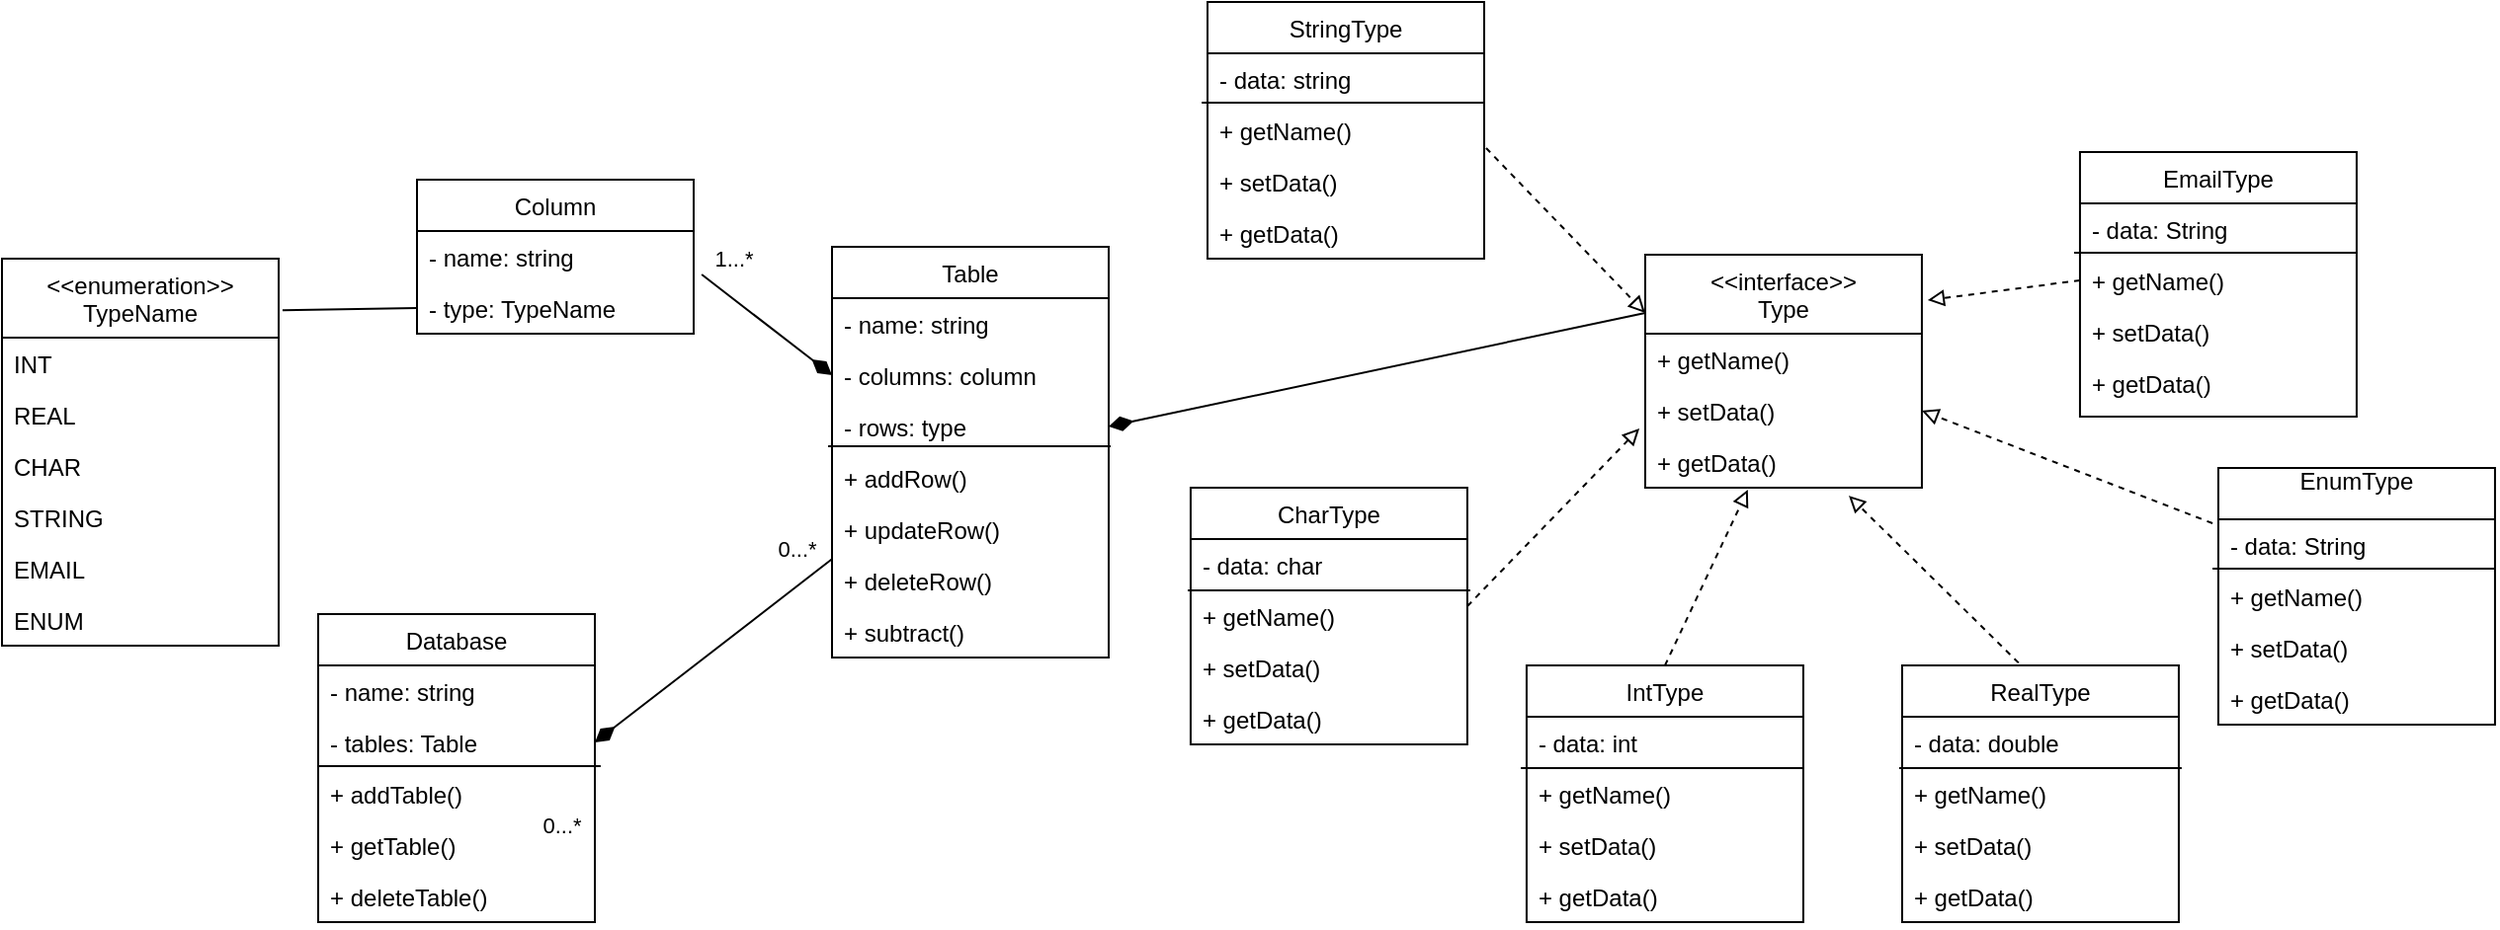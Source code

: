 <mxfile version="13.9.9" type="device"><diagram id="cUUYN8KEluXMO7xgLWK1" name="Page-1"><mxGraphModel dx="946" dy="1815" grid="1" gridSize="10" guides="1" tooltips="1" connect="1" arrows="1" fold="1" page="1" pageScale="1" pageWidth="827" pageHeight="1169" math="0" shadow="0"><root><mxCell id="0"/><mxCell id="1" parent="0"/><mxCell id="34" value="RealType" style="swimlane;fontStyle=0;childLayout=stackLayout;horizontal=1;startSize=26;fillColor=none;horizontalStack=0;resizeParent=1;resizeParentMax=0;resizeLast=0;collapsible=1;marginBottom=0;" parent="1" vertex="1"><mxGeometry x="1031.47" y="146" width="140" height="130" as="geometry"/></mxCell><mxCell id="95" value="- data: double " style="text;strokeColor=none;fillColor=none;align=left;verticalAlign=top;spacingLeft=4;spacingRight=4;overflow=hidden;rotatable=0;points=[[0,0.5],[1,0.5]];portConstraint=eastwest;" parent="34" vertex="1"><mxGeometry y="26" width="140" height="26" as="geometry"/></mxCell><mxCell id="120" value="" style="endArrow=none;html=1;strokeWidth=1;exitX=-0.014;exitY=-0.115;exitDx=0;exitDy=0;exitPerimeter=0;entryX=1.007;entryY=-0.115;entryDx=0;entryDy=0;entryPerimeter=0;" parent="34" edge="1"><mxGeometry width="50" height="50" relative="1" as="geometry"><mxPoint x="-1.47" y="52.01" as="sourcePoint"/><mxPoint x="141.47" y="52.01" as="targetPoint"/><Array as="points"><mxPoint x="90.49" y="52"/></Array></mxGeometry></mxCell><mxCell id="35" value="+ getName()" style="text;strokeColor=none;fillColor=none;align=left;verticalAlign=top;spacingLeft=4;spacingRight=4;overflow=hidden;rotatable=0;points=[[0,0.5],[1,0.5]];portConstraint=eastwest;" parent="34" vertex="1"><mxGeometry y="52" width="140" height="26" as="geometry"/></mxCell><mxCell id="36" value="+ setData()" style="text;strokeColor=none;fillColor=none;align=left;verticalAlign=top;spacingLeft=4;spacingRight=4;overflow=hidden;rotatable=0;points=[[0,0.5],[1,0.5]];portConstraint=eastwest;" parent="34" vertex="1"><mxGeometry y="78" width="140" height="26" as="geometry"/></mxCell><mxCell id="37" value="+ getData()" style="text;strokeColor=none;fillColor=none;align=left;verticalAlign=top;spacingLeft=4;spacingRight=4;overflow=hidden;rotatable=0;points=[[0,0.5],[1,0.5]];portConstraint=eastwest;" parent="34" vertex="1"><mxGeometry y="104" width="140" height="26" as="geometry"/></mxCell><mxCell id="30" value="IntType" style="swimlane;fontStyle=0;childLayout=stackLayout;horizontal=1;startSize=26;fillColor=none;horizontalStack=0;resizeParent=1;resizeParentMax=0;resizeLast=0;collapsible=1;marginBottom=0;" parent="1" vertex="1"><mxGeometry x="841.47" y="146" width="140" height="130" as="geometry"><mxRectangle x="240" y="434" width="70" height="26" as="alternateBounds"/></mxGeometry></mxCell><mxCell id="94" value="- data: int" style="text;strokeColor=none;fillColor=none;align=left;verticalAlign=top;spacingLeft=4;spacingRight=4;overflow=hidden;rotatable=0;points=[[0,0.5],[1,0.5]];portConstraint=eastwest;" parent="30" vertex="1"><mxGeometry y="26" width="140" height="26" as="geometry"/></mxCell><mxCell id="121" value="" style="endArrow=none;html=1;strokeWidth=1;exitX=-0.014;exitY=-0.115;exitDx=0;exitDy=0;exitPerimeter=0;entryX=1.007;entryY=-0.115;entryDx=0;entryDy=0;entryPerimeter=0;" parent="30" edge="1"><mxGeometry width="50" height="50" relative="1" as="geometry"><mxPoint x="-2.94" y="52.01" as="sourcePoint"/><mxPoint x="140" y="52.01" as="targetPoint"/><Array as="points"><mxPoint x="89.02" y="52"/></Array></mxGeometry></mxCell><mxCell id="31" value="+ getName()" style="text;strokeColor=none;fillColor=none;align=left;verticalAlign=top;spacingLeft=4;spacingRight=4;overflow=hidden;rotatable=0;points=[[0,0.5],[1,0.5]];portConstraint=eastwest;" parent="30" vertex="1"><mxGeometry y="52" width="140" height="26" as="geometry"/></mxCell><mxCell id="32" value="+ setData()" style="text;strokeColor=none;fillColor=none;align=left;verticalAlign=top;spacingLeft=4;spacingRight=4;overflow=hidden;rotatable=0;points=[[0,0.5],[1,0.5]];portConstraint=eastwest;" parent="30" vertex="1"><mxGeometry y="78" width="140" height="26" as="geometry"/></mxCell><mxCell id="33" value="+ getData()" style="text;strokeColor=none;fillColor=none;align=left;verticalAlign=top;spacingLeft=4;spacingRight=4;overflow=hidden;rotatable=0;points=[[0,0.5],[1,0.5]];portConstraint=eastwest;" parent="30" vertex="1"><mxGeometry y="104" width="140" height="26" as="geometry"/></mxCell><mxCell id="23" value="CharType" style="swimlane;fontStyle=0;childLayout=stackLayout;horizontal=1;startSize=26;fillColor=none;horizontalStack=0;resizeParent=1;resizeParentMax=0;resizeLast=0;collapsible=1;marginBottom=0;" parent="1" vertex="1"><mxGeometry x="671.47" y="56" width="140" height="130" as="geometry"/></mxCell><mxCell id="93" value="- data: char " style="text;strokeColor=none;fillColor=none;align=left;verticalAlign=top;spacingLeft=4;spacingRight=4;overflow=hidden;rotatable=0;points=[[0,0.5],[1,0.5]];portConstraint=eastwest;" parent="23" vertex="1"><mxGeometry y="26" width="140" height="26" as="geometry"/></mxCell><mxCell id="117" value="" style="endArrow=none;html=1;strokeWidth=1;exitX=-0.014;exitY=-0.115;exitDx=0;exitDy=0;exitPerimeter=0;entryX=1.007;entryY=-0.115;entryDx=0;entryDy=0;entryPerimeter=0;" parent="23" edge="1"><mxGeometry width="50" height="50" relative="1" as="geometry"><mxPoint x="-1.47" y="52.01" as="sourcePoint"/><mxPoint x="141.47" y="52.01" as="targetPoint"/><Array as="points"><mxPoint x="90.49" y="52"/></Array></mxGeometry></mxCell><mxCell id="27" value="+ getName()" style="text;strokeColor=none;fillColor=none;align=left;verticalAlign=top;spacingLeft=4;spacingRight=4;overflow=hidden;rotatable=0;points=[[0,0.5],[1,0.5]];portConstraint=eastwest;" parent="23" vertex="1"><mxGeometry y="52" width="140" height="26" as="geometry"/></mxCell><mxCell id="29" value="+ setData()" style="text;strokeColor=none;fillColor=none;align=left;verticalAlign=top;spacingLeft=4;spacingRight=4;overflow=hidden;rotatable=0;points=[[0,0.5],[1,0.5]];portConstraint=eastwest;" parent="23" vertex="1"><mxGeometry y="78" width="140" height="26" as="geometry"/></mxCell><mxCell id="28" value="+ getData()" style="text;strokeColor=none;fillColor=none;align=left;verticalAlign=top;spacingLeft=4;spacingRight=4;overflow=hidden;rotatable=0;points=[[0,0.5],[1,0.5]];portConstraint=eastwest;" parent="23" vertex="1"><mxGeometry y="104" width="140" height="26" as="geometry"/></mxCell><mxCell id="46" value="StringType" style="swimlane;fontStyle=0;childLayout=stackLayout;horizontal=1;startSize=26;fillColor=none;horizontalStack=0;resizeParent=1;resizeParentMax=0;resizeLast=0;collapsible=1;marginBottom=0;" parent="1" vertex="1"><mxGeometry x="680" y="-190" width="140" height="130" as="geometry"/></mxCell><mxCell id="92" value="- data: string " style="text;strokeColor=none;fillColor=none;align=left;verticalAlign=top;spacingLeft=4;spacingRight=4;overflow=hidden;rotatable=0;points=[[0,0.5],[1,0.5]];portConstraint=eastwest;" parent="46" vertex="1"><mxGeometry y="26" width="140" height="26" as="geometry"/></mxCell><mxCell id="116" value="" style="endArrow=none;html=1;strokeWidth=1;exitX=-0.014;exitY=-0.115;exitDx=0;exitDy=0;exitPerimeter=0;entryX=1.007;entryY=-0.115;entryDx=0;entryDy=0;entryPerimeter=0;" parent="46" edge="1"><mxGeometry width="50" height="50" relative="1" as="geometry"><mxPoint x="-2.94" y="51.01" as="sourcePoint"/><mxPoint x="140" y="51.01" as="targetPoint"/><Array as="points"><mxPoint x="49.02" y="51"/><mxPoint x="69.02" y="51"/><mxPoint x="89.02" y="51"/><mxPoint x="127.06" y="51"/></Array></mxGeometry></mxCell><mxCell id="47" value="+ getName()" style="text;strokeColor=none;fillColor=none;align=left;verticalAlign=top;spacingLeft=4;spacingRight=4;overflow=hidden;rotatable=0;points=[[0,0.5],[1,0.5]];portConstraint=eastwest;" parent="46" vertex="1"><mxGeometry y="52" width="140" height="26" as="geometry"/></mxCell><mxCell id="48" value="+ setData()" style="text;strokeColor=none;fillColor=none;align=left;verticalAlign=top;spacingLeft=4;spacingRight=4;overflow=hidden;rotatable=0;points=[[0,0.5],[1,0.5]];portConstraint=eastwest;" parent="46" vertex="1"><mxGeometry y="78" width="140" height="26" as="geometry"/></mxCell><mxCell id="49" value="+ getData()" style="text;strokeColor=none;fillColor=none;align=left;verticalAlign=top;spacingLeft=4;spacingRight=4;overflow=hidden;rotatable=0;points=[[0,0.5],[1,0.5]];portConstraint=eastwest;" parent="46" vertex="1"><mxGeometry y="104" width="140" height="26" as="geometry"/></mxCell><mxCell id="18" value="&lt;&lt;interface&gt;&gt;&#10;Type" style="swimlane;fontStyle=0;childLayout=stackLayout;horizontal=1;startSize=40;fillColor=none;horizontalStack=0;resizeParent=1;resizeParentMax=0;resizeLast=0;collapsible=1;marginBottom=0;" parent="1" vertex="1"><mxGeometry x="901.47" y="-62" width="140" height="118" as="geometry"/></mxCell><mxCell id="19" value="+ getName()" style="text;strokeColor=none;fillColor=none;align=left;verticalAlign=top;spacingLeft=4;spacingRight=4;overflow=hidden;rotatable=0;points=[[0,0.5],[1,0.5]];portConstraint=eastwest;" parent="18" vertex="1"><mxGeometry y="40" width="140" height="26" as="geometry"/></mxCell><mxCell id="20" value="+ setData()" style="text;strokeColor=none;fillColor=none;align=left;verticalAlign=top;spacingLeft=4;spacingRight=4;overflow=hidden;rotatable=0;points=[[0,0.5],[1,0.5]];portConstraint=eastwest;" parent="18" vertex="1"><mxGeometry y="66" width="140" height="26" as="geometry"/></mxCell><mxCell id="21" value="+ getData()" style="text;strokeColor=none;fillColor=none;align=left;verticalAlign=top;spacingLeft=4;spacingRight=4;overflow=hidden;rotatable=0;points=[[0,0.5],[1,0.5]];portConstraint=eastwest;" parent="18" vertex="1"><mxGeometry y="92" width="140" height="26" as="geometry"/></mxCell><mxCell id="50" value="" style="endArrow=block;html=1;entryX=-0.021;entryY=-0.154;entryDx=0;entryDy=0;entryPerimeter=0;endFill=0;dashed=1;" parent="1" target="21" edge="1"><mxGeometry width="50" height="50" relative="1" as="geometry"><mxPoint x="811.47" y="116" as="sourcePoint"/><mxPoint x="861.47" y="66" as="targetPoint"/></mxGeometry></mxCell><mxCell id="51" value="" style="endArrow=block;html=1;entryX=0;entryY=0.25;entryDx=0;entryDy=0;endFill=0;dashed=1;exitX=1.007;exitY=0.846;exitDx=0;exitDy=0;exitPerimeter=0;" parent="1" source="47" target="18" edge="1"><mxGeometry width="50" height="50" relative="1" as="geometry"><mxPoint x="821.47" y="126" as="sourcePoint"/><mxPoint x="908.53" y="35.996" as="targetPoint"/></mxGeometry></mxCell><mxCell id="52" value="" style="endArrow=block;html=1;entryX=0.371;entryY=1.038;entryDx=0;entryDy=0;entryPerimeter=0;endFill=0;dashed=1;exitX=0.5;exitY=0;exitDx=0;exitDy=0;" parent="1" source="30" target="21" edge="1"><mxGeometry width="50" height="50" relative="1" as="geometry"><mxPoint x="831.47" y="136" as="sourcePoint"/><mxPoint x="918.53" y="45.996" as="targetPoint"/></mxGeometry></mxCell><mxCell id="53" value="" style="endArrow=block;html=1;entryX=0.736;entryY=1.154;entryDx=0;entryDy=0;entryPerimeter=0;endFill=0;dashed=1;exitX=0.421;exitY=-0.01;exitDx=0;exitDy=0;exitPerimeter=0;" parent="1" source="34" target="21" edge="1"><mxGeometry width="50" height="50" relative="1" as="geometry"><mxPoint x="841.47" y="146" as="sourcePoint"/><mxPoint x="928.53" y="55.996" as="targetPoint"/></mxGeometry></mxCell><mxCell id="54" value="" style="endArrow=block;html=1;entryX=1;entryY=0.5;entryDx=0;entryDy=0;endFill=0;dashed=1;exitX=-0.021;exitY=0.077;exitDx=0;exitDy=0;exitPerimeter=0;" parent="1" source="96" target="20" edge="1"><mxGeometry width="50" height="50" relative="1" as="geometry"><mxPoint x="851.47" y="156" as="sourcePoint"/><mxPoint x="938.53" y="65.996" as="targetPoint"/></mxGeometry></mxCell><mxCell id="55" value="" style="endArrow=block;html=1;entryX=1.021;entryY=0.195;entryDx=0;entryDy=0;entryPerimeter=0;endFill=0;dashed=1;exitX=0;exitY=0.5;exitDx=0;exitDy=0;" parent="1" source="43" target="18" edge="1"><mxGeometry width="50" height="50" relative="1" as="geometry"><mxPoint x="861.47" y="166" as="sourcePoint"/><mxPoint x="948.53" y="75.996" as="targetPoint"/></mxGeometry></mxCell><mxCell id="42" value="EmailType" style="swimlane;fontStyle=0;childLayout=stackLayout;horizontal=1;startSize=26;fillColor=none;horizontalStack=0;resizeParent=1;resizeParentMax=0;resizeLast=0;collapsible=1;marginBottom=0;" parent="1" vertex="1"><mxGeometry x="1121.47" y="-114" width="140" height="134" as="geometry"/></mxCell><mxCell id="97" value="- data: String" style="text;strokeColor=none;fillColor=none;align=left;verticalAlign=top;spacingLeft=4;spacingRight=4;overflow=hidden;rotatable=0;points=[[0,0.5],[1,0.5]];portConstraint=eastwest;" parent="42" vertex="1"><mxGeometry y="26" width="140" height="26" as="geometry"/></mxCell><mxCell id="119" value="" style="endArrow=none;html=1;strokeWidth=1;exitX=-0.014;exitY=-0.115;exitDx=0;exitDy=0;exitPerimeter=0;entryX=1.007;entryY=-0.115;entryDx=0;entryDy=0;entryPerimeter=0;" parent="42" edge="1"><mxGeometry width="50" height="50" relative="1" as="geometry"><mxPoint x="-2.94" y="51.01" as="sourcePoint"/><mxPoint x="140" y="51.01" as="targetPoint"/><Array as="points"><mxPoint x="89.02" y="51"/></Array></mxGeometry></mxCell><mxCell id="43" value="+ getName()" style="text;strokeColor=none;fillColor=none;align=left;verticalAlign=top;spacingLeft=4;spacingRight=4;overflow=hidden;rotatable=0;points=[[0,0.5],[1,0.5]];portConstraint=eastwest;" parent="42" vertex="1"><mxGeometry y="52" width="140" height="26" as="geometry"/></mxCell><mxCell id="44" value="+ setData()" style="text;strokeColor=none;fillColor=none;align=left;verticalAlign=top;spacingLeft=4;spacingRight=4;overflow=hidden;rotatable=0;points=[[0,0.5],[1,0.5]];portConstraint=eastwest;" parent="42" vertex="1"><mxGeometry y="78" width="140" height="26" as="geometry"/></mxCell><mxCell id="45" value="+ getData()" style="text;strokeColor=none;fillColor=none;align=left;verticalAlign=top;spacingLeft=4;spacingRight=4;overflow=hidden;rotatable=0;points=[[0,0.5],[1,0.5]];portConstraint=eastwest;" parent="42" vertex="1"><mxGeometry y="104" width="140" height="30" as="geometry"/></mxCell><mxCell id="70" value="" style="endArrow=none;html=1;exitX=1.014;exitY=0.133;exitDx=0;exitDy=0;exitPerimeter=0;entryX=0;entryY=0.5;entryDx=0;entryDy=0;" parent="1" source="56" target="67" edge="1"><mxGeometry width="50" height="50" relative="1" as="geometry"><mxPoint x="350" y="200" as="sourcePoint"/><mxPoint x="400" y="150" as="targetPoint"/></mxGeometry></mxCell><mxCell id="87" value="" style="endArrow=none;html=1;entryX=1.029;entryY=-0.154;entryDx=0;entryDy=0;entryPerimeter=0;exitX=0;exitY=0.5;exitDx=0;exitDy=0;endFill=0;startArrow=diamondThin;startFill=1;strokeWidth=1;endSize=7;startSize=10;" parent="1" source="74" target="67" edge="1"><mxGeometry width="50" height="50" relative="1" as="geometry"><mxPoint x="330" y="70" as="sourcePoint"/><mxPoint x="390" y="-50" as="targetPoint"/></mxGeometry></mxCell><mxCell id="103" value="1...*" style="edgeLabel;html=1;align=center;verticalAlign=middle;resizable=0;points=[];" parent="87" vertex="1" connectable="0"><mxGeometry x="0.208" y="4" relative="1" as="geometry"><mxPoint x="-8" y="-31.57" as="offset"/></mxGeometry></mxCell><mxCell id="89" value="" style="endArrow=none;html=1;entryX=0;entryY=0.25;entryDx=0;entryDy=0;exitX=1;exitY=0.5;exitDx=0;exitDy=0;endFill=0;startArrow=diamondThin;startFill=1;strokeWidth=1;endSize=7;startSize=10;" parent="1" source="73" target="18" edge="1"><mxGeometry width="50" height="50" relative="1" as="geometry"><mxPoint x="459.02" y="142.01" as="sourcePoint"/><mxPoint x="320" y="108" as="targetPoint"/></mxGeometry></mxCell><mxCell id="38" value="EnumType&#10;" style="swimlane;fontStyle=0;childLayout=stackLayout;horizontal=1;startSize=26;fillColor=none;horizontalStack=0;resizeParent=1;resizeParentMax=0;resizeLast=0;collapsible=1;marginBottom=0;" parent="1" vertex="1"><mxGeometry x="1191.47" y="46" width="140" height="130" as="geometry"/></mxCell><mxCell id="96" value="- data: String" style="text;strokeColor=none;fillColor=none;align=left;verticalAlign=top;spacingLeft=4;spacingRight=4;overflow=hidden;rotatable=0;points=[[0,0.5],[1,0.5]];portConstraint=eastwest;" parent="38" vertex="1"><mxGeometry y="26" width="140" height="26" as="geometry"/></mxCell><mxCell id="118" value="" style="endArrow=none;html=1;strokeWidth=1;exitX=-0.014;exitY=-0.115;exitDx=0;exitDy=0;exitPerimeter=0;entryX=1.007;entryY=-0.115;entryDx=0;entryDy=0;entryPerimeter=0;" parent="38" edge="1"><mxGeometry width="50" height="50" relative="1" as="geometry"><mxPoint x="-2.94" y="51.01" as="sourcePoint"/><mxPoint x="140" y="51.01" as="targetPoint"/><Array as="points"><mxPoint x="89.02" y="51"/></Array></mxGeometry></mxCell><mxCell id="39" value="+ getName()" style="text;strokeColor=none;fillColor=none;align=left;verticalAlign=top;spacingLeft=4;spacingRight=4;overflow=hidden;rotatable=0;points=[[0,0.5],[1,0.5]];portConstraint=eastwest;" parent="38" vertex="1"><mxGeometry y="52" width="140" height="26" as="geometry"/></mxCell><mxCell id="40" value="+ setData()" style="text;strokeColor=none;fillColor=none;align=left;verticalAlign=top;spacingLeft=4;spacingRight=4;overflow=hidden;rotatable=0;points=[[0,0.5],[1,0.5]];portConstraint=eastwest;" parent="38" vertex="1"><mxGeometry y="78" width="140" height="26" as="geometry"/></mxCell><mxCell id="41" value="+ getData()" style="text;strokeColor=none;fillColor=none;align=left;verticalAlign=top;spacingLeft=4;spacingRight=4;overflow=hidden;rotatable=0;points=[[0,0.5],[1,0.5]];portConstraint=eastwest;" parent="38" vertex="1"><mxGeometry y="104" width="140" height="26" as="geometry"/></mxCell><mxCell id="65" value="Column" style="swimlane;fontStyle=0;childLayout=stackLayout;horizontal=1;startSize=26;fillColor=none;horizontalStack=0;resizeParent=1;resizeParentMax=0;resizeLast=0;collapsible=1;marginBottom=0;" parent="1" vertex="1"><mxGeometry x="280" y="-100" width="140" height="78" as="geometry"/></mxCell><mxCell id="66" value="- name: string" style="text;strokeColor=none;fillColor=none;align=left;verticalAlign=top;spacingLeft=4;spacingRight=4;overflow=hidden;rotatable=0;points=[[0,0.5],[1,0.5]];portConstraint=eastwest;" parent="65" vertex="1"><mxGeometry y="26" width="140" height="26" as="geometry"/></mxCell><mxCell id="67" value="- type: TypeName" style="text;strokeColor=none;fillColor=none;align=left;verticalAlign=top;spacingLeft=4;spacingRight=4;overflow=hidden;rotatable=0;points=[[0,0.5],[1,0.5]];portConstraint=eastwest;" parent="65" vertex="1"><mxGeometry y="52" width="140" height="26" as="geometry"/></mxCell><mxCell id="56" value="&lt;&lt;enumeration&gt;&gt;&#10;TypeName" style="swimlane;fontStyle=0;childLayout=stackLayout;horizontal=1;startSize=40;fillColor=none;horizontalStack=0;resizeParent=1;resizeParentMax=0;resizeLast=0;collapsible=1;marginBottom=0;" parent="1" vertex="1"><mxGeometry x="70" y="-60" width="140" height="196" as="geometry"/></mxCell><mxCell id="58" value="INT" style="text;strokeColor=none;fillColor=none;align=left;verticalAlign=top;spacingLeft=4;spacingRight=4;overflow=hidden;rotatable=0;points=[[0,0.5],[1,0.5]];portConstraint=eastwest;" parent="56" vertex="1"><mxGeometry y="40" width="140" height="26" as="geometry"/></mxCell><mxCell id="59" value="REAL" style="text;strokeColor=none;fillColor=none;align=left;verticalAlign=top;spacingLeft=4;spacingRight=4;overflow=hidden;rotatable=0;points=[[0,0.5],[1,0.5]];portConstraint=eastwest;" parent="56" vertex="1"><mxGeometry y="66" width="140" height="26" as="geometry"/></mxCell><mxCell id="60" value="CHAR" style="text;strokeColor=none;fillColor=none;align=left;verticalAlign=top;spacingLeft=4;spacingRight=4;overflow=hidden;rotatable=0;points=[[0,0.5],[1,0.5]];portConstraint=eastwest;" parent="56" vertex="1"><mxGeometry y="92" width="140" height="26" as="geometry"/></mxCell><mxCell id="62" value="STRING" style="text;strokeColor=none;fillColor=none;align=left;verticalAlign=top;spacingLeft=4;spacingRight=4;overflow=hidden;rotatable=0;points=[[0,0.5],[1,0.5]];portConstraint=eastwest;" parent="56" vertex="1"><mxGeometry y="118" width="140" height="26" as="geometry"/></mxCell><mxCell id="63" value="EMAIL" style="text;strokeColor=none;fillColor=none;align=left;verticalAlign=top;spacingLeft=4;spacingRight=4;overflow=hidden;rotatable=0;points=[[0,0.5],[1,0.5]];portConstraint=eastwest;" parent="56" vertex="1"><mxGeometry y="144" width="140" height="26" as="geometry"/></mxCell><mxCell id="64" value="ENUM" style="text;strokeColor=none;fillColor=none;align=left;verticalAlign=top;spacingLeft=4;spacingRight=4;overflow=hidden;rotatable=0;points=[[0,0.5],[1,0.5]];portConstraint=eastwest;" parent="56" vertex="1"><mxGeometry y="170" width="140" height="26" as="geometry"/></mxCell><mxCell id="71" value="Table" style="swimlane;fontStyle=0;childLayout=stackLayout;horizontal=1;startSize=26;fillColor=none;horizontalStack=0;resizeParent=1;resizeParentMax=0;resizeLast=0;collapsible=1;marginBottom=0;" parent="1" vertex="1"><mxGeometry x="490" y="-66" width="140" height="208" as="geometry"/></mxCell><mxCell id="72" value="- name: string" style="text;strokeColor=none;fillColor=none;align=left;verticalAlign=top;spacingLeft=4;spacingRight=4;overflow=hidden;rotatable=0;points=[[0,0.5],[1,0.5]];portConstraint=eastwest;" parent="71" vertex="1"><mxGeometry y="26" width="140" height="26" as="geometry"/></mxCell><mxCell id="74" value="- columns: column" style="text;strokeColor=none;fillColor=none;align=left;verticalAlign=top;spacingLeft=4;spacingRight=4;overflow=hidden;rotatable=0;points=[[0,0.5],[1,0.5]];portConstraint=eastwest;" parent="71" vertex="1"><mxGeometry y="52" width="140" height="26" as="geometry"/></mxCell><mxCell id="73" value="- rows: type" style="text;strokeColor=none;fillColor=none;align=left;verticalAlign=top;spacingLeft=4;spacingRight=4;overflow=hidden;rotatable=0;points=[[0,0.5],[1,0.5]];portConstraint=eastwest;" parent="71" vertex="1"><mxGeometry y="78" width="140" height="26" as="geometry"/></mxCell><mxCell id="82" value="+ addRow()" style="text;fillColor=none;align=left;verticalAlign=top;spacingLeft=4;spacingRight=4;overflow=hidden;rotatable=0;points=[[0,0.5],[1,0.5]];portConstraint=eastwest;strokeWidth=1;" parent="71" vertex="1"><mxGeometry y="104" width="140" height="26" as="geometry"/></mxCell><mxCell id="83" value="+ updateRow()" style="text;strokeColor=none;fillColor=none;align=left;verticalAlign=top;spacingLeft=4;spacingRight=4;overflow=hidden;rotatable=0;points=[[0,0.5],[1,0.5]];portConstraint=eastwest;" parent="71" vertex="1"><mxGeometry y="130" width="140" height="26" as="geometry"/></mxCell><mxCell id="84" value="+ deleteRow()" style="text;strokeColor=none;fillColor=none;align=left;verticalAlign=top;spacingLeft=4;spacingRight=4;overflow=hidden;rotatable=0;points=[[0,0.5],[1,0.5]];portConstraint=eastwest;" parent="71" vertex="1"><mxGeometry y="156" width="140" height="26" as="geometry"/></mxCell><mxCell id="85" value="+ subtract()" style="text;strokeColor=none;fillColor=none;align=left;verticalAlign=top;spacingLeft=4;spacingRight=4;overflow=hidden;rotatable=0;points=[[0,0.5],[1,0.5]];portConstraint=eastwest;" parent="71" vertex="1"><mxGeometry y="182" width="140" height="26" as="geometry"/></mxCell><mxCell id="114" value="" style="endArrow=none;html=1;strokeWidth=1;exitX=-0.014;exitY=-0.115;exitDx=0;exitDy=0;exitPerimeter=0;entryX=1.007;entryY=-0.115;entryDx=0;entryDy=0;entryPerimeter=0;" parent="71" source="82" target="82" edge="1"><mxGeometry width="50" height="50" relative="1" as="geometry"><mxPoint x="150" y="236" as="sourcePoint"/><mxPoint x="142" y="101" as="targetPoint"/><Array as="points"><mxPoint x="90" y="101"/></Array></mxGeometry></mxCell><mxCell id="104" value="0...*" style="edgeLabel;html=1;align=center;verticalAlign=middle;resizable=0;points=[];" parent="1" vertex="1" connectable="0"><mxGeometry x="410.003" y="30.003" as="geometry"><mxPoint x="-57" y="197" as="offset"/></mxGeometry></mxCell><mxCell id="106" value="Database" style="swimlane;fontStyle=0;childLayout=stackLayout;horizontal=1;startSize=26;fillColor=none;horizontalStack=0;resizeParent=1;resizeParentMax=0;resizeLast=0;collapsible=1;marginBottom=0;" parent="1" vertex="1"><mxGeometry x="230" y="120" width="140" height="156" as="geometry"/></mxCell><mxCell id="107" value="- name: string" style="text;strokeColor=none;fillColor=none;align=left;verticalAlign=top;spacingLeft=4;spacingRight=4;overflow=hidden;rotatable=0;points=[[0,0.5],[1,0.5]];portConstraint=eastwest;" parent="106" vertex="1"><mxGeometry y="26" width="140" height="26" as="geometry"/></mxCell><mxCell id="108" value="- tables: Table" style="text;strokeColor=none;fillColor=none;align=left;verticalAlign=top;spacingLeft=4;spacingRight=4;overflow=hidden;rotatable=0;points=[[0,0.5],[1,0.5]];portConstraint=eastwest;" parent="106" vertex="1"><mxGeometry y="52" width="140" height="26" as="geometry"/></mxCell><mxCell id="115" value="" style="endArrow=none;html=1;strokeWidth=1;exitX=-0.014;exitY=-0.115;exitDx=0;exitDy=0;exitPerimeter=0;entryX=1.007;entryY=-0.115;entryDx=0;entryDy=0;entryPerimeter=0;" parent="106" edge="1"><mxGeometry width="50" height="50" relative="1" as="geometry"><mxPoint y="77.01" as="sourcePoint"/><mxPoint x="142.94" y="77.01" as="targetPoint"/><Array as="points"><mxPoint x="91.96" y="77"/></Array></mxGeometry></mxCell><mxCell id="109" value="+ addTable()" style="text;strokeColor=none;fillColor=none;align=left;verticalAlign=top;spacingLeft=4;spacingRight=4;overflow=hidden;rotatable=0;points=[[0,0.5],[1,0.5]];portConstraint=eastwest;" parent="106" vertex="1"><mxGeometry y="78" width="140" height="26" as="geometry"/></mxCell><mxCell id="112" value="+ getTable()" style="text;strokeColor=none;fillColor=none;align=left;verticalAlign=top;spacingLeft=4;spacingRight=4;overflow=hidden;rotatable=0;points=[[0,0.5],[1,0.5]];portConstraint=eastwest;" parent="106" vertex="1"><mxGeometry y="104" width="140" height="26" as="geometry"/></mxCell><mxCell id="113" value="+ deleteTable()" style="text;strokeColor=none;fillColor=none;align=left;verticalAlign=top;spacingLeft=4;spacingRight=4;overflow=hidden;rotatable=0;points=[[0,0.5],[1,0.5]];portConstraint=eastwest;" parent="106" vertex="1"><mxGeometry y="130" width="140" height="26" as="geometry"/></mxCell><mxCell id="110" value="" style="endArrow=none;html=1;endFill=0;startArrow=diamondThin;startFill=1;strokeWidth=1;endSize=7;startSize=10;exitX=1;exitY=0.5;exitDx=0;exitDy=0;" parent="1" source="108" target="71" edge="1"><mxGeometry width="50" height="50" relative="1" as="geometry"><mxPoint x="500" y="35" as="sourcePoint"/><mxPoint x="640" y="-50" as="targetPoint"/></mxGeometry></mxCell><mxCell id="111" value="0...*" style="edgeLabel;html=1;align=center;verticalAlign=middle;resizable=0;points=[];" parent="1" vertex="1" connectable="0"><mxGeometry x="290.003" y="100.003" as="geometry"><mxPoint x="182" y="-13" as="offset"/></mxGeometry></mxCell></root></mxGraphModel></diagram></mxfile>